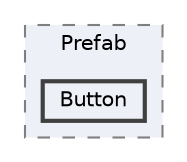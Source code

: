digraph "003_Item/Window/SelectUseItemWindow/Prefab/Button"
{
 // LATEX_PDF_SIZE
  bgcolor="transparent";
  edge [fontname=Helvetica,fontsize=10,labelfontname=Helvetica,labelfontsize=10];
  node [fontname=Helvetica,fontsize=10,shape=box,height=0.2,width=0.4];
  compound=true
  subgraph clusterdir_e02d6bad860383d9f051498ab49a310d {
    graph [ bgcolor="#edf0f7", pencolor="grey50", label="Prefab", fontname=Helvetica,fontsize=10 style="filled,dashed", URL="dir_e02d6bad860383d9f051498ab49a310d.html",tooltip=""]
  dir_bc4ada06427eff16ee0d18bdeae542b7 [label="Button", fillcolor="#edf0f7", color="grey25", style="filled,bold", URL="dir_bc4ada06427eff16ee0d18bdeae542b7.html",tooltip=""];
  }
}
